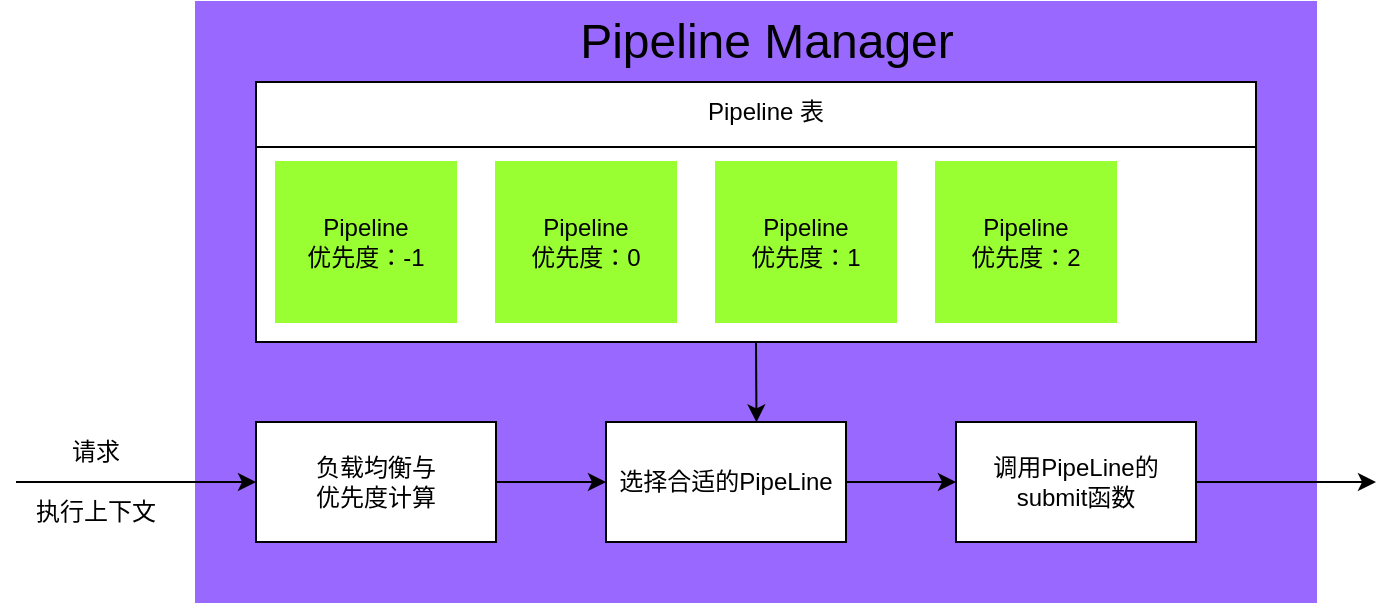 <mxfile>
    <diagram id="2drvwfHndjZh-GaF7R1N" name="Page-1">
        <mxGraphModel dx="1097" dy="524" grid="1" gridSize="10" guides="1" tooltips="1" connect="1" arrows="1" fold="1" page="1" pageScale="1" pageWidth="850" pageHeight="1100" math="0" shadow="0">
            <root>
                <mxCell id="0"/>
                <mxCell id="1" parent="0"/>
                <mxCell id="2" value="" style="rounded=0;whiteSpace=wrap;html=1;fillColor=#9968FF;strokeColor=#9968FF;" vertex="1" parent="1">
                    <mxGeometry x="140" y="130" width="560" height="300" as="geometry"/>
                </mxCell>
                <mxCell id="3" value="&lt;span style=&quot;font-size: 24px;&quot;&gt;Pipeline Manager&lt;/span&gt;" style="text;html=1;align=center;verticalAlign=middle;whiteSpace=wrap;rounded=0;" vertex="1" parent="1">
                    <mxGeometry x="323" y="130" width="205" height="40" as="geometry"/>
                </mxCell>
                <mxCell id="4" value="" style="rounded=0;whiteSpace=wrap;html=1;" vertex="1" parent="1">
                    <mxGeometry x="170" y="170" width="500" height="130" as="geometry"/>
                </mxCell>
                <mxCell id="5" value="" style="endArrow=none;html=1;exitX=0;exitY=0.25;exitDx=0;exitDy=0;entryX=1;entryY=0.25;entryDx=0;entryDy=0;" edge="1" parent="1" source="4" target="4">
                    <mxGeometry width="50" height="50" relative="1" as="geometry">
                        <mxPoint x="610" y="410" as="sourcePoint"/>
                        <mxPoint x="660" y="360" as="targetPoint"/>
                    </mxGeometry>
                </mxCell>
                <mxCell id="6" value="Pipeline 表" style="text;html=1;align=center;verticalAlign=middle;whiteSpace=wrap;rounded=0;" vertex="1" parent="1">
                    <mxGeometry x="385" y="170" width="80" height="30" as="geometry"/>
                </mxCell>
                <mxCell id="8" value="Pipeline&lt;br&gt;优先度：-1" style="rounded=0;whiteSpace=wrap;html=1;strokeColor=#99FF33;fillColor=#99FF33;" vertex="1" parent="1">
                    <mxGeometry x="180" y="210" width="90" height="80" as="geometry"/>
                </mxCell>
                <mxCell id="9" value="Pipeline&lt;br&gt;优先度：0" style="rounded=0;whiteSpace=wrap;html=1;strokeColor=#99FF33;fillColor=#99FF33;" vertex="1" parent="1">
                    <mxGeometry x="290" y="210" width="90" height="80" as="geometry"/>
                </mxCell>
                <mxCell id="10" value="Pipeline&lt;br&gt;优先度：1" style="rounded=0;whiteSpace=wrap;html=1;strokeColor=#99FF33;fillColor=#99FF33;" vertex="1" parent="1">
                    <mxGeometry x="400" y="210" width="90" height="80" as="geometry"/>
                </mxCell>
                <mxCell id="11" value="Pipeline&lt;br&gt;优先度：2" style="rounded=0;whiteSpace=wrap;html=1;strokeColor=#99FF33;fillColor=#99FF33;" vertex="1" parent="1">
                    <mxGeometry x="510" y="210" width="90" height="80" as="geometry"/>
                </mxCell>
                <mxCell id="19" style="edgeStyle=none;html=1;entryX=0;entryY=0.5;entryDx=0;entryDy=0;" edge="1" parent="1" source="12" target="17">
                    <mxGeometry relative="1" as="geometry"/>
                </mxCell>
                <mxCell id="12" value="负载均衡与&lt;br&gt;优先度计算" style="rounded=0;whiteSpace=wrap;html=1;" vertex="1" parent="1">
                    <mxGeometry x="170" y="340" width="120" height="60" as="geometry"/>
                </mxCell>
                <mxCell id="13" value="" style="endArrow=classic;html=1;entryX=0;entryY=0.5;entryDx=0;entryDy=0;" edge="1" parent="1" target="12">
                    <mxGeometry width="50" height="50" relative="1" as="geometry">
                        <mxPoint x="50" y="370" as="sourcePoint"/>
                        <mxPoint x="310" y="330" as="targetPoint"/>
                    </mxGeometry>
                </mxCell>
                <mxCell id="14" value="请求" style="text;html=1;align=center;verticalAlign=middle;whiteSpace=wrap;rounded=0;" vertex="1" parent="1">
                    <mxGeometry x="60" y="340" width="60" height="30" as="geometry"/>
                </mxCell>
                <mxCell id="15" value="执行上下文" style="text;html=1;align=center;verticalAlign=middle;whiteSpace=wrap;rounded=0;" vertex="1" parent="1">
                    <mxGeometry x="50" y="370" width="80" height="30" as="geometry"/>
                </mxCell>
                <mxCell id="21" style="edgeStyle=none;html=1;entryX=0;entryY=0.5;entryDx=0;entryDy=0;" edge="1" parent="1" source="17" target="20">
                    <mxGeometry relative="1" as="geometry"/>
                </mxCell>
                <mxCell id="17" value="选择合适的PipeLine" style="rounded=0;whiteSpace=wrap;html=1;" vertex="1" parent="1">
                    <mxGeometry x="345" y="340" width="120" height="60" as="geometry"/>
                </mxCell>
                <mxCell id="18" value="" style="endArrow=classic;html=1;exitX=0.5;exitY=1;exitDx=0;exitDy=0;entryX=0.627;entryY=0.003;entryDx=0;entryDy=0;entryPerimeter=0;" edge="1" parent="1" source="4" target="17">
                    <mxGeometry width="50" height="50" relative="1" as="geometry">
                        <mxPoint x="360" y="330" as="sourcePoint"/>
                        <mxPoint x="410" y="280" as="targetPoint"/>
                    </mxGeometry>
                </mxCell>
                <mxCell id="22" style="edgeStyle=none;html=1;" edge="1" parent="1" source="20">
                    <mxGeometry relative="1" as="geometry">
                        <mxPoint x="730" y="370" as="targetPoint"/>
                    </mxGeometry>
                </mxCell>
                <mxCell id="20" value="调用PipeLine的&lt;br&gt;submit函数" style="rounded=0;whiteSpace=wrap;html=1;" vertex="1" parent="1">
                    <mxGeometry x="520" y="340" width="120" height="60" as="geometry"/>
                </mxCell>
            </root>
        </mxGraphModel>
    </diagram>
</mxfile>